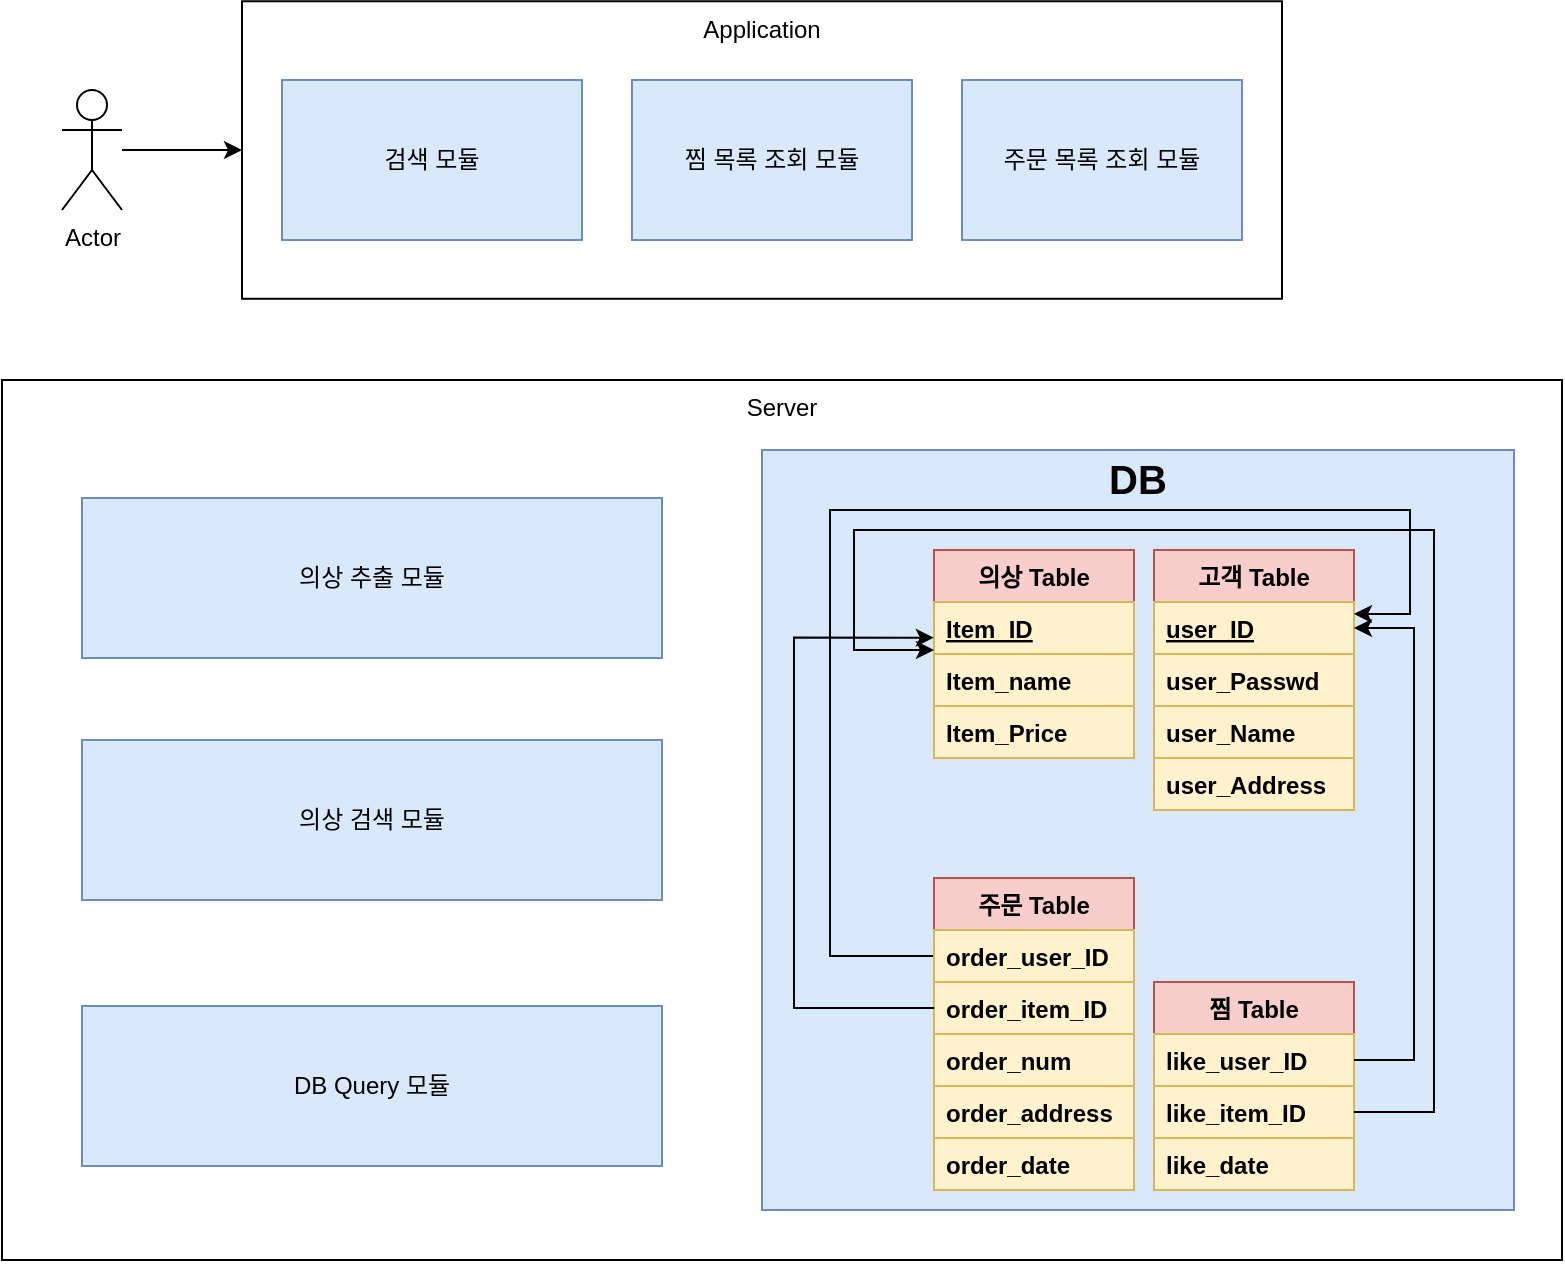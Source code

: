 <mxfile version="14.7.6" type="github">
  <diagram id="jNIdjeSoIugJYhoh4bg0" name="Page-1">
    <mxGraphModel dx="884" dy="1366" grid="1" gridSize="10" guides="1" tooltips="1" connect="1" arrows="1" fold="1" page="1" pageScale="1" pageWidth="827" pageHeight="1169" math="0" shadow="0">
      <root>
        <mxCell id="0" />
        <mxCell id="1" parent="0" />
        <mxCell id="83sHifAayFHs6LnQgk7p-9" value="Server" style="whiteSpace=wrap;html=1;verticalAlign=top;" vertex="1" parent="1">
          <mxGeometry x="20" y="340" width="780" height="440" as="geometry" />
        </mxCell>
        <mxCell id="83sHifAayFHs6LnQgk7p-50" value="" style="rounded=0;whiteSpace=wrap;html=1;shadow=0;labelBackgroundColor=none;fillColor=#dae8fc;strokeColor=#6c8ebf;" vertex="1" parent="1">
          <mxGeometry x="400" y="375" width="376" height="380" as="geometry" />
        </mxCell>
        <mxCell id="83sHifAayFHs6LnQgk7p-7" value="" style="edgeStyle=orthogonalEdgeStyle;rounded=0;orthogonalLoop=1;jettySize=auto;html=1;" edge="1" parent="1" source="83sHifAayFHs6LnQgk7p-2" target="83sHifAayFHs6LnQgk7p-6">
          <mxGeometry relative="1" as="geometry" />
        </mxCell>
        <mxCell id="83sHifAayFHs6LnQgk7p-2" value="Actor" style="shape=umlActor;verticalLabelPosition=bottom;verticalAlign=top;html=1;outlineConnect=0;" vertex="1" parent="1">
          <mxGeometry x="50" y="195" width="30" height="60" as="geometry" />
        </mxCell>
        <mxCell id="83sHifAayFHs6LnQgk7p-6" value="Application" style="whiteSpace=wrap;html=1;verticalAlign=top;" vertex="1" parent="1">
          <mxGeometry x="140" y="150.63" width="520" height="148.75" as="geometry" />
        </mxCell>
        <mxCell id="83sHifAayFHs6LnQgk7p-8" value="검색 모듈" style="rounded=0;whiteSpace=wrap;html=1;fillColor=#dae8fc;strokeColor=#6c8ebf;" vertex="1" parent="1">
          <mxGeometry x="160" y="190" width="150" height="80" as="geometry" />
        </mxCell>
        <mxCell id="83sHifAayFHs6LnQgk7p-10" value="찜 목록 조회 모듈" style="rounded=0;whiteSpace=wrap;html=1;fillColor=#dae8fc;strokeColor=#6c8ebf;" vertex="1" parent="1">
          <mxGeometry x="335" y="190" width="140" height="80" as="geometry" />
        </mxCell>
        <mxCell id="83sHifAayFHs6LnQgk7p-11" value="주문 목록 조회 모듈" style="rounded=0;whiteSpace=wrap;html=1;fillColor=#dae8fc;strokeColor=#6c8ebf;" vertex="1" parent="1">
          <mxGeometry x="500" y="190" width="140" height="80" as="geometry" />
        </mxCell>
        <mxCell id="83sHifAayFHs6LnQgk7p-19" value="고객 Table" style="swimlane;fontStyle=1;childLayout=stackLayout;horizontal=1;startSize=26;horizontalStack=0;resizeParent=1;resizeParentMax=0;resizeLast=0;collapsible=1;marginBottom=0;fillColor=#f8cecc;strokeColor=#b85450;" vertex="1" parent="1">
          <mxGeometry x="596" y="425" width="100" height="130" as="geometry" />
        </mxCell>
        <mxCell id="83sHifAayFHs6LnQgk7p-20" value="user_ID" style="text;strokeColor=#d6b656;fillColor=#fff2cc;align=left;verticalAlign=top;spacingLeft=4;spacingRight=4;overflow=hidden;rotatable=0;points=[[0,0.5],[1,0.5]];portConstraint=eastwest;shadow=0;labelBackgroundColor=none;fontStyle=5" vertex="1" parent="83sHifAayFHs6LnQgk7p-19">
          <mxGeometry y="26" width="100" height="26" as="geometry" />
        </mxCell>
        <mxCell id="83sHifAayFHs6LnQgk7p-36" value="user_Passwd" style="text;strokeColor=#d6b656;fillColor=#fff2cc;align=left;verticalAlign=top;spacingLeft=4;spacingRight=4;overflow=hidden;rotatable=0;points=[[0,0.5],[1,0.5]];portConstraint=eastwest;fontStyle=1" vertex="1" parent="83sHifAayFHs6LnQgk7p-19">
          <mxGeometry y="52" width="100" height="26" as="geometry" />
        </mxCell>
        <mxCell id="83sHifAayFHs6LnQgk7p-37" value="user_Name" style="text;strokeColor=#d6b656;fillColor=#fff2cc;align=left;verticalAlign=top;spacingLeft=4;spacingRight=4;overflow=hidden;rotatable=0;points=[[0,0.5],[1,0.5]];portConstraint=eastwest;fontStyle=1" vertex="1" parent="83sHifAayFHs6LnQgk7p-19">
          <mxGeometry y="78" width="100" height="26" as="geometry" />
        </mxCell>
        <mxCell id="83sHifAayFHs6LnQgk7p-22" value="user_Address" style="text;strokeColor=#d6b656;fillColor=#fff2cc;align=left;verticalAlign=top;spacingLeft=4;spacingRight=4;overflow=hidden;rotatable=0;points=[[0,0.5],[1,0.5]];portConstraint=eastwest;fontStyle=1" vertex="1" parent="83sHifAayFHs6LnQgk7p-19">
          <mxGeometry y="104" width="100" height="26" as="geometry" />
        </mxCell>
        <mxCell id="83sHifAayFHs6LnQgk7p-44" style="edgeStyle=orthogonalEdgeStyle;rounded=0;orthogonalLoop=1;jettySize=auto;html=1;" edge="1" parent="1" source="83sHifAayFHs6LnQgk7p-25">
          <mxGeometry relative="1" as="geometry">
            <mxPoint x="484" y="628.0" as="sourcePoint" />
            <mxPoint x="696" y="457" as="targetPoint" />
            <Array as="points">
              <mxPoint x="434" y="628" />
              <mxPoint x="434" y="405" />
              <mxPoint x="724" y="405" />
              <mxPoint x="724" y="457" />
            </Array>
          </mxGeometry>
        </mxCell>
        <mxCell id="83sHifAayFHs6LnQgk7p-23" value="주문 Table" style="swimlane;fontStyle=1;childLayout=stackLayout;horizontal=1;startSize=26;horizontalStack=0;resizeParent=1;resizeParentMax=0;resizeLast=0;collapsible=1;marginBottom=0;fillColor=#f8cecc;strokeColor=#b85450;" vertex="1" parent="1">
          <mxGeometry x="486" y="589" width="100" height="156" as="geometry" />
        </mxCell>
        <mxCell id="83sHifAayFHs6LnQgk7p-25" value="order_user_ID" style="text;strokeColor=#d6b656;fillColor=#fff2cc;align=left;verticalAlign=top;spacingLeft=4;spacingRight=4;overflow=hidden;rotatable=0;points=[[0,0.5],[1,0.5]];portConstraint=eastwest;fontStyle=1" vertex="1" parent="83sHifAayFHs6LnQgk7p-23">
          <mxGeometry y="26" width="100" height="26" as="geometry" />
        </mxCell>
        <mxCell id="83sHifAayFHs6LnQgk7p-39" value="order_item_ID" style="text;strokeColor=#d6b656;fillColor=#fff2cc;align=left;verticalAlign=top;spacingLeft=4;spacingRight=4;overflow=hidden;rotatable=0;points=[[0,0.5],[1,0.5]];portConstraint=eastwest;fontStyle=1" vertex="1" parent="83sHifAayFHs6LnQgk7p-23">
          <mxGeometry y="52" width="100" height="26" as="geometry" />
        </mxCell>
        <mxCell id="83sHifAayFHs6LnQgk7p-40" value="order_num" style="text;strokeColor=#d6b656;fillColor=#fff2cc;align=left;verticalAlign=top;spacingLeft=4;spacingRight=4;overflow=hidden;rotatable=0;points=[[0,0.5],[1,0.5]];portConstraint=eastwest;fontStyle=1" vertex="1" parent="83sHifAayFHs6LnQgk7p-23">
          <mxGeometry y="78" width="100" height="26" as="geometry" />
        </mxCell>
        <mxCell id="83sHifAayFHs6LnQgk7p-38" value="order_address" style="text;strokeColor=#d6b656;fillColor=#fff2cc;align=left;verticalAlign=top;spacingLeft=4;spacingRight=4;overflow=hidden;rotatable=0;points=[[0,0.5],[1,0.5]];portConstraint=eastwest;fontStyle=1" vertex="1" parent="83sHifAayFHs6LnQgk7p-23">
          <mxGeometry y="104" width="100" height="26" as="geometry" />
        </mxCell>
        <mxCell id="83sHifAayFHs6LnQgk7p-26" value="order_date" style="text;strokeColor=#d6b656;fillColor=#fff2cc;align=left;verticalAlign=top;spacingLeft=4;spacingRight=4;overflow=hidden;rotatable=0;points=[[0,0.5],[1,0.5]];portConstraint=eastwest;fontStyle=1" vertex="1" parent="83sHifAayFHs6LnQgk7p-23">
          <mxGeometry y="130" width="100" height="26" as="geometry" />
        </mxCell>
        <mxCell id="83sHifAayFHs6LnQgk7p-27" value="찜 Table" style="swimlane;fontStyle=1;childLayout=stackLayout;horizontal=1;startSize=26;horizontalStack=0;resizeParent=1;resizeParentMax=0;resizeLast=0;collapsible=1;marginBottom=0;fillColor=#f8cecc;strokeColor=#b85450;" vertex="1" parent="1">
          <mxGeometry x="596" y="641" width="100" height="104" as="geometry" />
        </mxCell>
        <mxCell id="83sHifAayFHs6LnQgk7p-28" value="like_user_ID&#xa;" style="text;strokeColor=#d6b656;fillColor=#fff2cc;align=left;verticalAlign=top;spacingLeft=4;spacingRight=4;overflow=hidden;rotatable=0;points=[[0,0.5],[1,0.5]];portConstraint=eastwest;shadow=0;labelBackgroundColor=none;fontStyle=1" vertex="1" parent="83sHifAayFHs6LnQgk7p-27">
          <mxGeometry y="26" width="100" height="26" as="geometry" />
        </mxCell>
        <mxCell id="83sHifAayFHs6LnQgk7p-29" value="like_item_ID" style="text;strokeColor=#d6b656;fillColor=#fff2cc;align=left;verticalAlign=top;spacingLeft=4;spacingRight=4;overflow=hidden;rotatable=0;points=[[0,0.5],[1,0.5]];portConstraint=eastwest;fontStyle=1" vertex="1" parent="83sHifAayFHs6LnQgk7p-27">
          <mxGeometry y="52" width="100" height="26" as="geometry" />
        </mxCell>
        <mxCell id="83sHifAayFHs6LnQgk7p-30" value="like_date" style="text;strokeColor=#d6b656;fillColor=#fff2cc;align=left;verticalAlign=top;spacingLeft=4;spacingRight=4;overflow=hidden;rotatable=0;points=[[0,0.5],[1,0.5]];portConstraint=eastwest;fontStyle=1" vertex="1" parent="83sHifAayFHs6LnQgk7p-27">
          <mxGeometry y="78" width="100" height="26" as="geometry" />
        </mxCell>
        <mxCell id="83sHifAayFHs6LnQgk7p-31" value="의상 Table" style="swimlane;fontStyle=1;childLayout=stackLayout;horizontal=1;startSize=26;horizontalStack=0;resizeParent=1;resizeParentMax=0;resizeLast=0;collapsible=1;marginBottom=0;fillColor=#f8cecc;strokeColor=#b85450;" vertex="1" parent="1">
          <mxGeometry x="486" y="425" width="100" height="104" as="geometry" />
        </mxCell>
        <mxCell id="83sHifAayFHs6LnQgk7p-32" value="Item_ID" style="text;align=left;verticalAlign=top;spacingLeft=4;spacingRight=4;overflow=hidden;rotatable=0;points=[[0,0.5],[1,0.5]];portConstraint=eastwest;shadow=0;labelBackgroundColor=none;rounded=0;fontStyle=5;fillColor=#fff2cc;strokeColor=#d6b656;" vertex="1" parent="83sHifAayFHs6LnQgk7p-31">
          <mxGeometry y="26" width="100" height="26" as="geometry" />
        </mxCell>
        <mxCell id="83sHifAayFHs6LnQgk7p-33" value="Item_name" style="text;strokeColor=#d6b656;fillColor=#fff2cc;align=left;verticalAlign=top;spacingLeft=4;spacingRight=4;overflow=hidden;rotatable=0;points=[[0,0.5],[1,0.5]];portConstraint=eastwest;fontStyle=1" vertex="1" parent="83sHifAayFHs6LnQgk7p-31">
          <mxGeometry y="52" width="100" height="26" as="geometry" />
        </mxCell>
        <mxCell id="83sHifAayFHs6LnQgk7p-34" value="Item_Price" style="text;strokeColor=#d6b656;fillColor=#fff2cc;align=left;verticalAlign=top;spacingLeft=4;spacingRight=4;overflow=hidden;rotatable=0;points=[[0,0.5],[1,0.5]];portConstraint=eastwest;fontStyle=1" vertex="1" parent="83sHifAayFHs6LnQgk7p-31">
          <mxGeometry y="78" width="100" height="26" as="geometry" />
        </mxCell>
        <mxCell id="83sHifAayFHs6LnQgk7p-46" style="edgeStyle=orthogonalEdgeStyle;rounded=0;orthogonalLoop=1;jettySize=auto;html=1;entryX=-0.001;entryY=0.686;entryDx=0;entryDy=0;entryPerimeter=0;" edge="1" parent="1" source="83sHifAayFHs6LnQgk7p-39" target="83sHifAayFHs6LnQgk7p-32">
          <mxGeometry relative="1" as="geometry">
            <Array as="points">
              <mxPoint x="416" y="654" />
              <mxPoint x="416" y="469" />
            </Array>
          </mxGeometry>
        </mxCell>
        <mxCell id="83sHifAayFHs6LnQgk7p-47" style="edgeStyle=orthogonalEdgeStyle;rounded=0;orthogonalLoop=1;jettySize=auto;html=1;entryX=1;entryY=0.5;entryDx=0;entryDy=0;" edge="1" parent="1" source="83sHifAayFHs6LnQgk7p-28" target="83sHifAayFHs6LnQgk7p-20">
          <mxGeometry relative="1" as="geometry">
            <Array as="points">
              <mxPoint x="726" y="680" />
              <mxPoint x="726" y="464" />
            </Array>
          </mxGeometry>
        </mxCell>
        <mxCell id="83sHifAayFHs6LnQgk7p-48" style="edgeStyle=orthogonalEdgeStyle;rounded=0;orthogonalLoop=1;jettySize=auto;html=1;exitX=1;exitY=0.5;exitDx=0;exitDy=0;" edge="1" parent="1" source="83sHifAayFHs6LnQgk7p-29">
          <mxGeometry relative="1" as="geometry">
            <mxPoint x="486" y="475" as="targetPoint" />
            <Array as="points">
              <mxPoint x="736" y="706" />
              <mxPoint x="736" y="415" />
              <mxPoint x="446" y="415" />
              <mxPoint x="446" y="475" />
            </Array>
          </mxGeometry>
        </mxCell>
        <mxCell id="83sHifAayFHs6LnQgk7p-51" value="&lt;font style=&quot;font-size: 20px&quot;&gt;&lt;b&gt;DB&lt;/b&gt;&lt;/font&gt;" style="text;html=1;strokeColor=none;fillColor=none;align=center;verticalAlign=middle;whiteSpace=wrap;rounded=0;shadow=0;labelBackgroundColor=none;" vertex="1" parent="1">
          <mxGeometry x="568" y="379" width="40" height="20" as="geometry" />
        </mxCell>
        <mxCell id="83sHifAayFHs6LnQgk7p-52" value="의상 추출 모듈" style="rounded=0;whiteSpace=wrap;html=1;fillColor=#dae8fc;strokeColor=#6c8ebf;" vertex="1" parent="1">
          <mxGeometry x="60" y="399" width="290" height="80" as="geometry" />
        </mxCell>
        <mxCell id="83sHifAayFHs6LnQgk7p-53" value="의상 검색 모듈" style="rounded=0;whiteSpace=wrap;html=1;fillColor=#dae8fc;strokeColor=#6c8ebf;" vertex="1" parent="1">
          <mxGeometry x="60" y="520" width="290" height="80" as="geometry" />
        </mxCell>
        <mxCell id="83sHifAayFHs6LnQgk7p-54" value="DB Query 모듈" style="rounded=0;whiteSpace=wrap;html=1;fillColor=#dae8fc;strokeColor=#6c8ebf;" vertex="1" parent="1">
          <mxGeometry x="60" y="653" width="290" height="80" as="geometry" />
        </mxCell>
      </root>
    </mxGraphModel>
  </diagram>
</mxfile>
